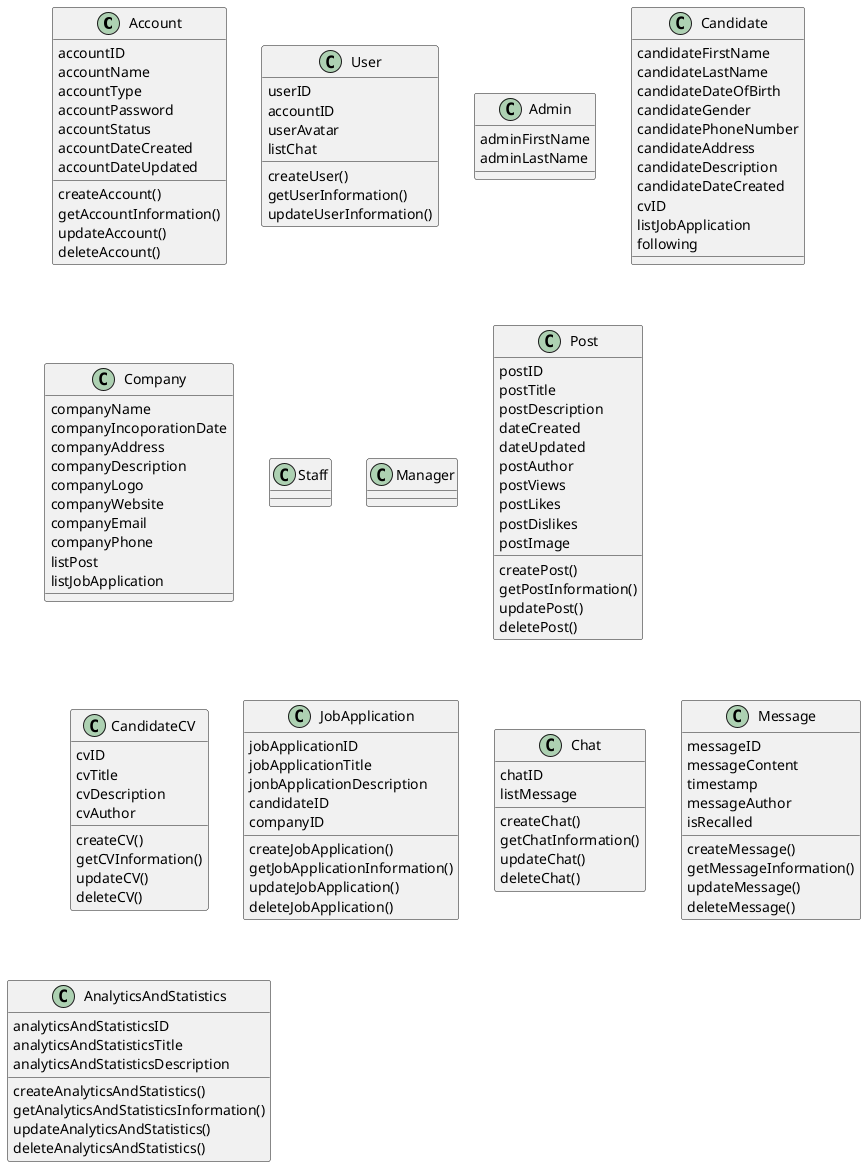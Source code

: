 @startuml ClassDiagram

class Account {
    accountID
    accountName
    accountType
    accountPassword
    accountStatus
    accountDateCreated
    accountDateUpdated
    createAccount()
    getAccountInformation()
    updateAccount()
    deleteAccount()
}

class User {
    userID
    accountID
    userAvatar
    listChat
    createUser()
    getUserInformation()
    updateUserInformation()
}

class Admin {
    adminFirstName
    adminLastName
}

class Candidate {
    candidateFirstName
    candidateLastName
    candidateDateOfBirth
    candidateGender
    candidatePhoneNumber
    candidateAddress
    candidateDescription
    candidateDateCreated
    cvID
    listJobApplication
    following
}

class Company {
    companyName
    companyIncoporationDate
    companyAddress
    companyDescription
    companyLogo
    companyWebsite
    companyEmail
    companyPhone
    listPost
    listJobApplication
}

class Staff {

}

class Manager {

}

class Post {
    postID
    postTitle
    postDescription
    dateCreated
    dateUpdated
    postAuthor
    postViews
    postLikes
    postDislikes
    postImage
    createPost()
    getPostInformation()
    updatePost()
    deletePost()
}

class CandidateCV {
    cvID
    cvTitle
    cvDescription
    cvAuthor
    createCV()
    getCVInformation()
    updateCV()
    deleteCV()
}

class JobApplication {
    jobApplicationID
    jobApplicationTitle
    jonbApplicationDescription
    candidateID
    companyID
    createJobApplication()
    getJobApplicationInformation()
    updateJobApplication()
    deleteJobApplication()
}

class Chat {
    chatID
    listMessage
    createChat()
    getChatInformation()
    updateChat()
    deleteChat()
}

class Message {
    messageID
    messageContent
    timestamp
    messageAuthor
    isRecalled
    createMessage()
    getMessageInformation()
    updateMessage()
    deleteMessage()
}

class AnalyticsAndStatistics {
    analyticsAndStatisticsID
    analyticsAndStatisticsTitle
    analyticsAndStatisticsDescription
    createAnalyticsAndStatistics()
    getAnalyticsAndStatisticsInformation()
    updateAnalyticsAndStatistics()
    deleteAnalyticsAndStatistics()
}

@enduml